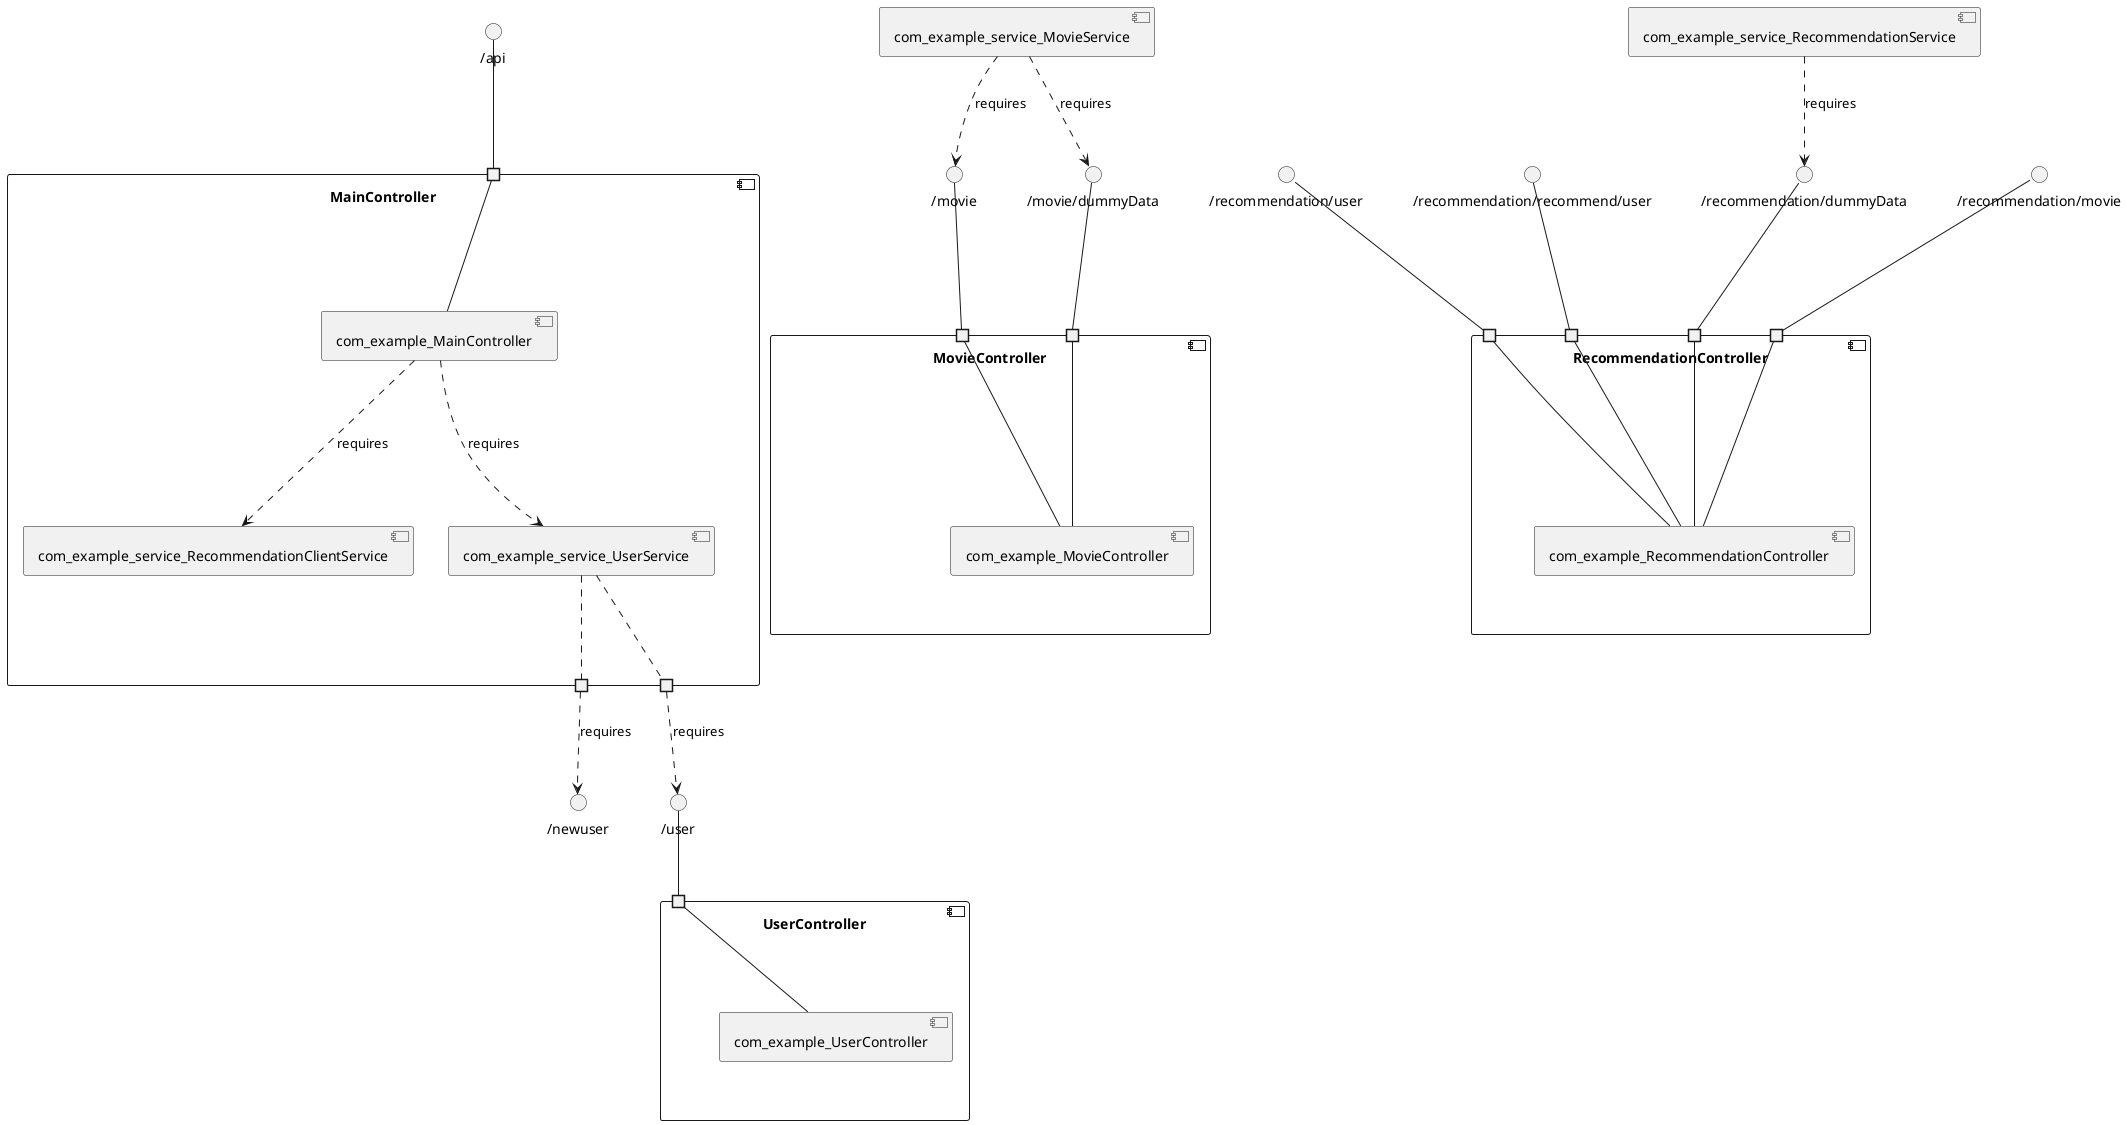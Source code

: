 @startuml
skinparam fixCircleLabelOverlapping true
component "MainController\n\n\n\n\n\n" {
[com_example_MainController]
[com_example_service_UserService]
[com_example_service_RecommendationClientService]
portin " " as MainController.requires._api
portout " " as MainController.provides._newuser
portout " " as MainController.provides._user
[com_example_MainController]..>[com_example_service_RecommendationClientService] : requires
[com_example_MainController]..>[com_example_service_UserService] : requires
"MainController.requires._api"--[com_example_MainController]
[com_example_service_UserService].."MainController.provides._user"
[com_example_service_UserService].."MainController.provides._newuser"
}
interface "/api" as interface._api
interface._api--"MainController.requires._api"
interface "/user" as interface._user
"MainController.provides._user"..>interface._user : requires
interface "/newuser" as interface._newuser
"MainController.provides._newuser"..>interface._newuser : requires
component "MovieController\n\n\n\n\n\n" {
[com_example_MovieController]
portin " " as MovieController.requires._movie_dummyData
portin " " as MovieController.requires._movie
"MovieController.requires._movie_dummyData"--[com_example_MovieController]
"MovieController.requires._movie"--[com_example_MovieController]
}
interface "/movie/dummyData" as interface._movie_dummyData
interface._movie_dummyData--"MovieController.requires._movie_dummyData"
interface "/movie" as interface._movie
interface._movie--"MovieController.requires._movie"
component "RecommendationController\n\n\n\n\n\n" {
[com_example_RecommendationController]
portin " " as RecommendationController.requires._recommendation_movie
portin " " as RecommendationController.requires._recommendation_dummyData
portin " " as RecommendationController.requires._recommendation_user
portin " " as RecommendationController.requires._recommendation_recommend_user
"RecommendationController.requires._recommendation_user"--[com_example_RecommendationController]
"RecommendationController.requires._recommendation_dummyData"--[com_example_RecommendationController]
"RecommendationController.requires._recommendation_recommend_user"--[com_example_RecommendationController]
"RecommendationController.requires._recommendation_movie"--[com_example_RecommendationController]
}
interface "/recommendation/user" as interface._recommendation_user
interface._recommendation_user--"RecommendationController.requires._recommendation_user"
interface "/recommendation/dummyData" as interface._recommendation_dummyData
interface._recommendation_dummyData--"RecommendationController.requires._recommendation_dummyData"
interface "/recommendation/recommend/user" as interface._recommendation_recommend_user
interface._recommendation_recommend_user--"RecommendationController.requires._recommendation_recommend_user"
interface "/recommendation/movie" as interface._recommendation_movie
interface._recommendation_movie--"RecommendationController.requires._recommendation_movie"
component "UserController\n\n\n\n\n\n" {
[com_example_UserController]
portin " " as UserController.requires._user
"UserController.requires._user"--[com_example_UserController]
}
interface "/user" as interface._user
interface._user--"UserController.requires._user"
interface "/movie" as interface._movie
[com_example_service_MovieService]..>interface._movie : requires
interface "/movie/dummyData" as interface._movie_dummyData
[com_example_service_MovieService]..>interface._movie_dummyData : requires
interface "/recommendation/dummyData" as interface._recommendation_dummyData
[com_example_service_RecommendationService]..>interface._recommendation_dummyData : requires

@enduml
